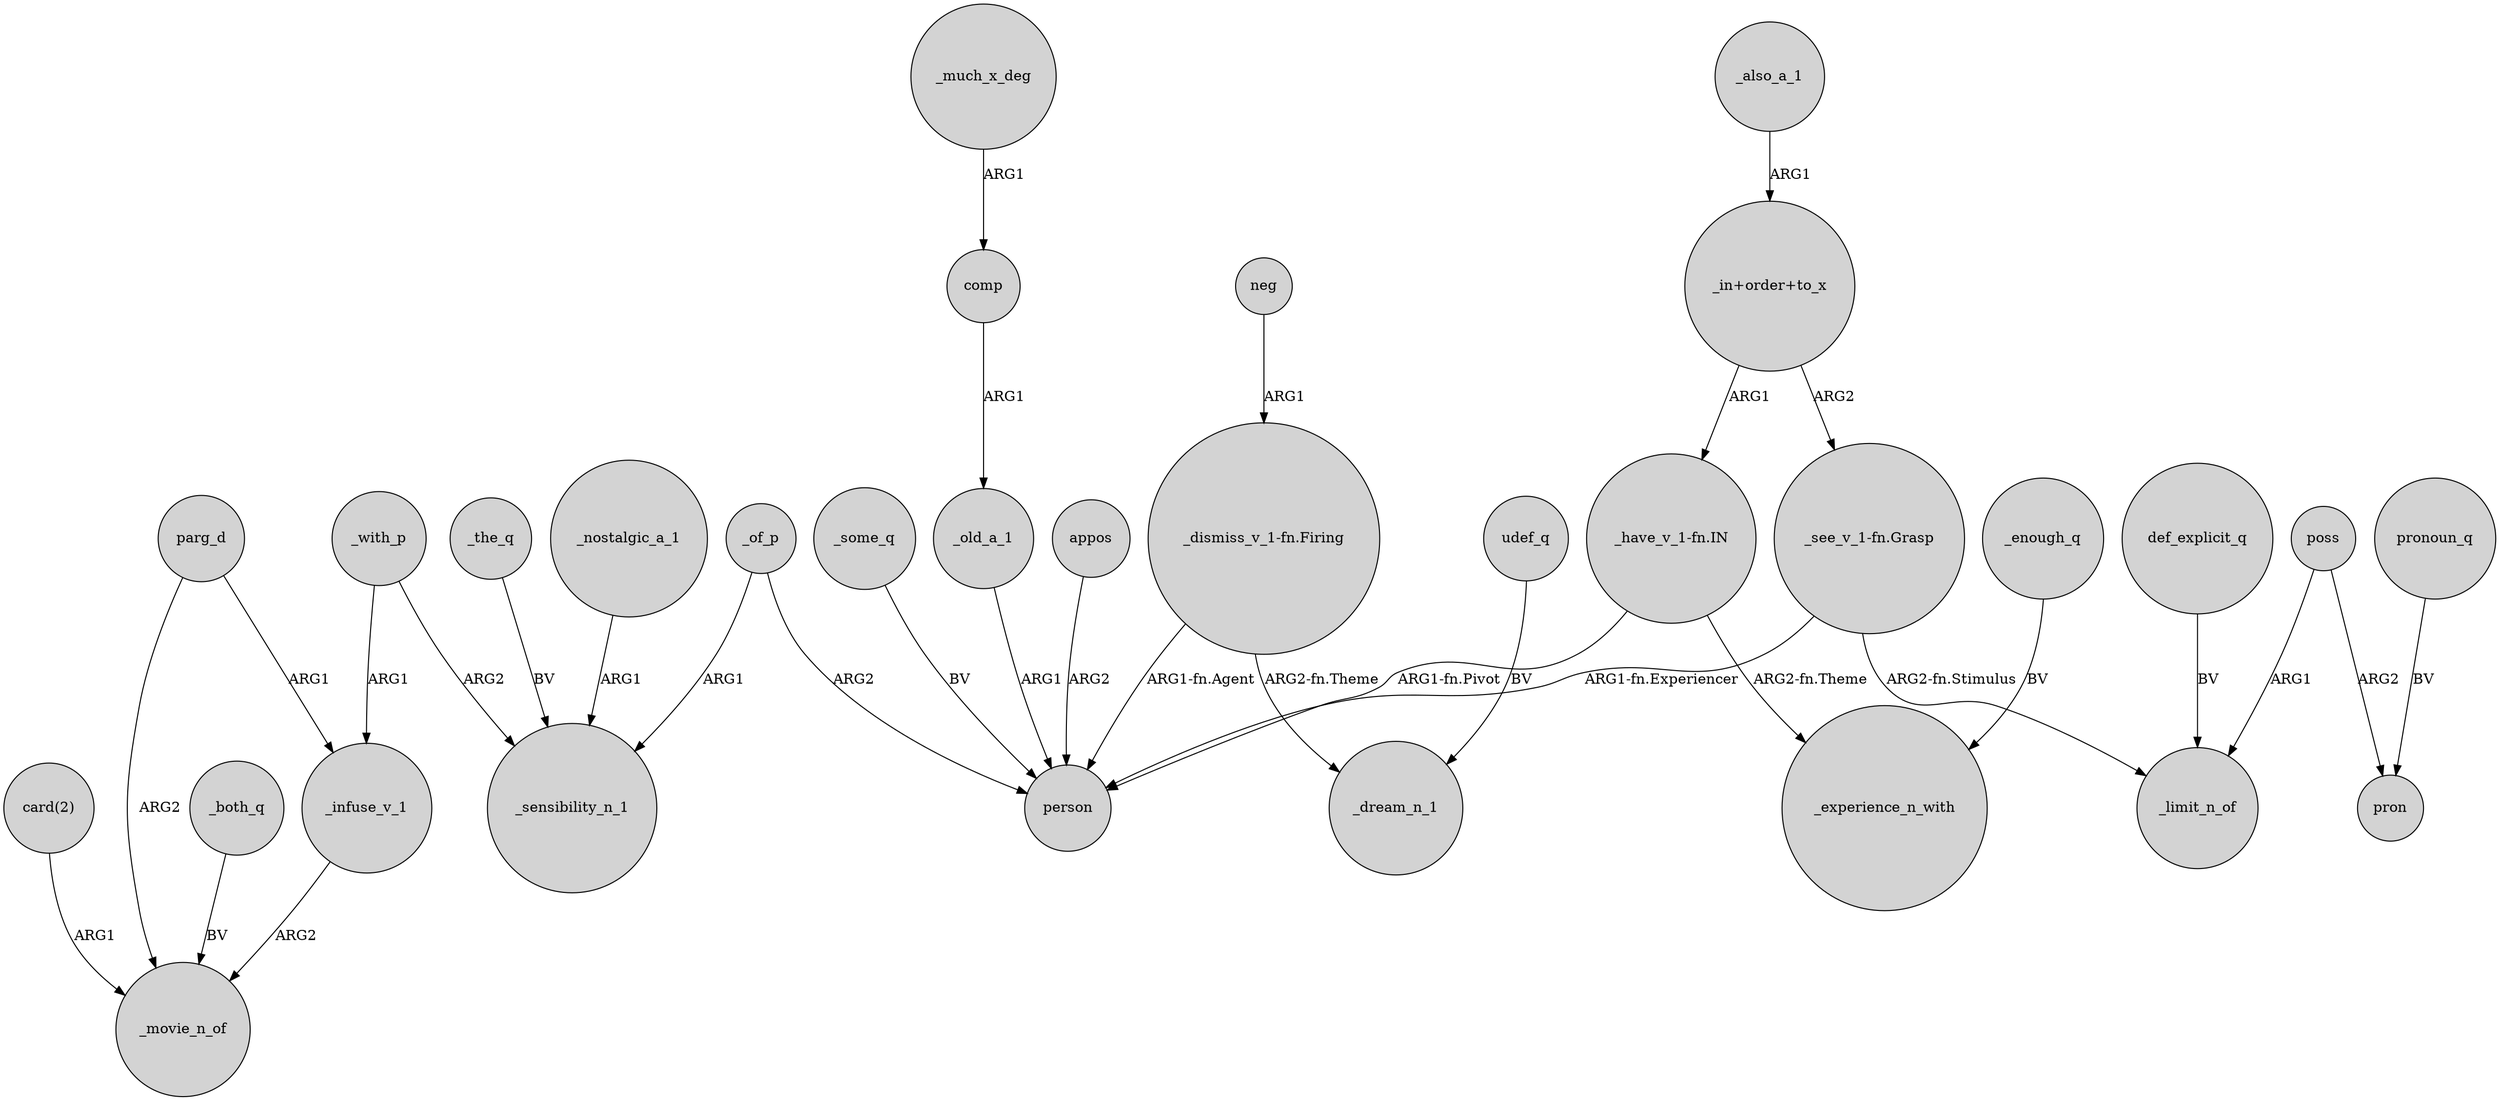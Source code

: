 digraph {
	node [shape=circle style=filled]
	"card(2)" -> _movie_n_of [label=ARG1]
	_infuse_v_1 -> _movie_n_of [label=ARG2]
	_also_a_1 -> "_in+order+to_x" [label=ARG1]
	"_dismiss_v_1-fn.Firing" -> person [label="ARG1-fn.Agent"]
	poss -> pron [label=ARG2]
	udef_q -> _dream_n_1 [label=BV]
	_of_p -> _sensibility_n_1 [label=ARG1]
	_enough_q -> _experience_n_with [label=BV]
	_both_q -> _movie_n_of [label=BV]
	parg_d -> _movie_n_of [label=ARG2]
	_with_p -> _infuse_v_1 [label=ARG1]
	"_have_v_1-fn.IN" -> _experience_n_with [label="ARG2-fn.Theme"]
	_the_q -> _sensibility_n_1 [label=BV]
	_old_a_1 -> person [label=ARG1]
	"_dismiss_v_1-fn.Firing" -> _dream_n_1 [label="ARG2-fn.Theme"]
	poss -> _limit_n_of [label=ARG1]
	"_see_v_1-fn.Grasp" -> person [label="ARG1-fn.Experiencer"]
	pronoun_q -> pron [label=BV]
	appos -> person [label=ARG2]
	_of_p -> person [label=ARG2]
	neg -> "_dismiss_v_1-fn.Firing" [label=ARG1]
	_with_p -> _sensibility_n_1 [label=ARG2]
	"_in+order+to_x" -> "_have_v_1-fn.IN" [label=ARG1]
	_some_q -> person [label=BV]
	_nostalgic_a_1 -> _sensibility_n_1 [label=ARG1]
	comp -> _old_a_1 [label=ARG1]
	"_in+order+to_x" -> "_see_v_1-fn.Grasp" [label=ARG2]
	"_have_v_1-fn.IN" -> person [label="ARG1-fn.Pivot"]
	_much_x_deg -> comp [label=ARG1]
	parg_d -> _infuse_v_1 [label=ARG1]
	"_see_v_1-fn.Grasp" -> _limit_n_of [label="ARG2-fn.Stimulus"]
	def_explicit_q -> _limit_n_of [label=BV]
}
